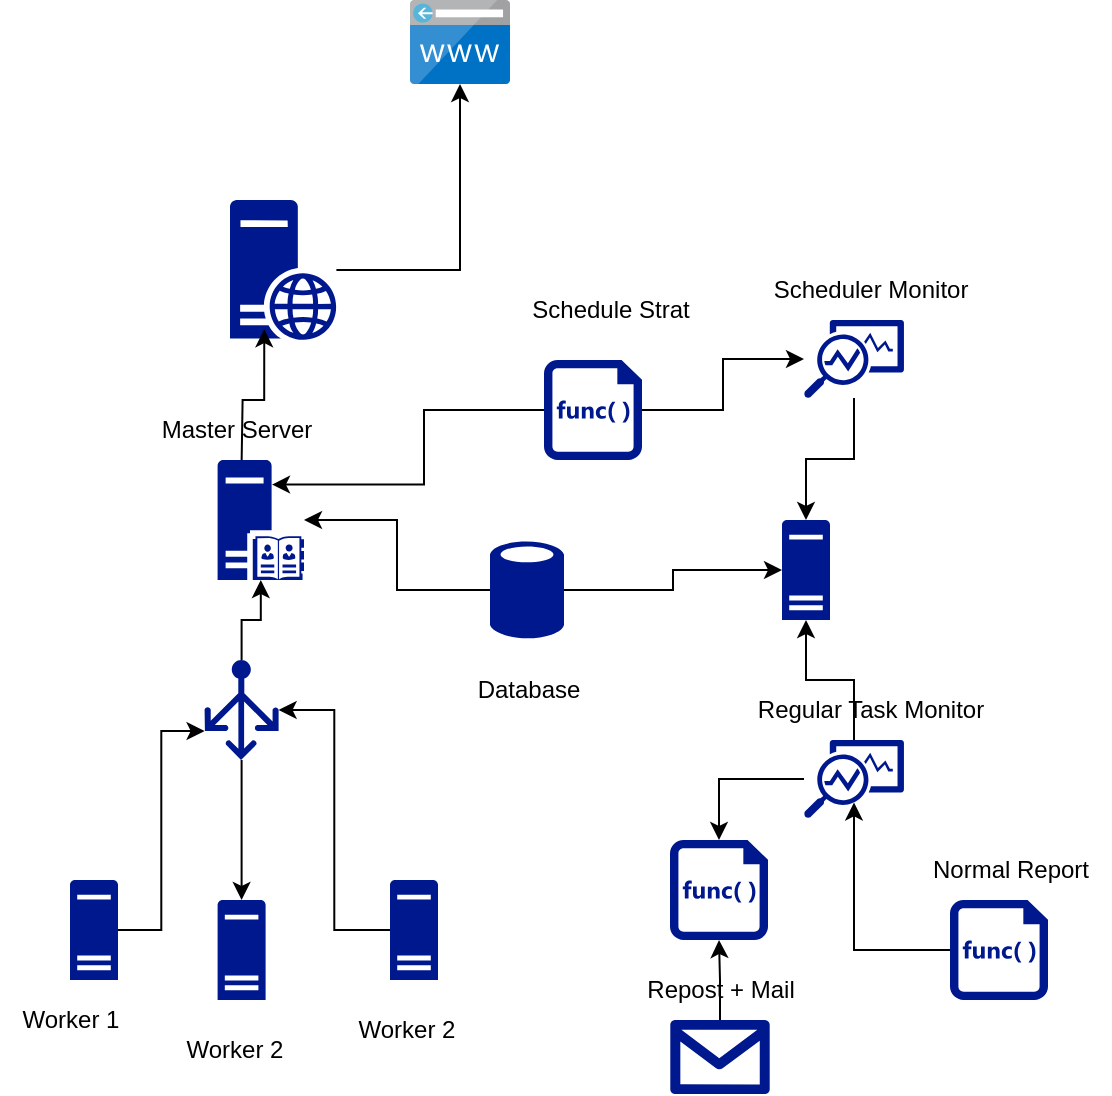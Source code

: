 <mxfile version="21.0.2" type="github">
  <diagram id="C5RBs43oDa-KdzZeNtuy" name="Page-1">
    <mxGraphModel dx="1235" dy="624" grid="1" gridSize="10" guides="1" tooltips="1" connect="1" arrows="1" fold="1" page="1" pageScale="1" pageWidth="827" pageHeight="1169" math="0" shadow="0">
      <root>
        <mxCell id="WIyWlLk6GJQsqaUBKTNV-0" />
        <mxCell id="WIyWlLk6GJQsqaUBKTNV-1" parent="WIyWlLk6GJQsqaUBKTNV-0" />
        <mxCell id="fvx6dLy6SewAjXvXXurK-10" value="" style="sketch=0;aspect=fixed;html=1;points=[];align=center;image;fontSize=12;image=img/lib/mscae/CustomDomain.svg;" parent="WIyWlLk6GJQsqaUBKTNV-1" vertex="1">
          <mxGeometry x="290" y="30" width="50" height="42" as="geometry" />
        </mxCell>
        <mxCell id="fvx6dLy6SewAjXvXXurK-12" value="" style="edgeStyle=orthogonalEdgeStyle;rounded=0;orthogonalLoop=1;jettySize=auto;html=1;" parent="WIyWlLk6GJQsqaUBKTNV-1" source="fvx6dLy6SewAjXvXXurK-11" target="fvx6dLy6SewAjXvXXurK-10" edge="1">
          <mxGeometry relative="1" as="geometry" />
        </mxCell>
        <mxCell id="fvx6dLy6SewAjXvXXurK-11" value="" style="sketch=0;aspect=fixed;pointerEvents=1;shadow=0;dashed=0;html=1;strokeColor=none;labelPosition=center;verticalLabelPosition=bottom;verticalAlign=top;align=center;fillColor=#00188D;shape=mxgraph.mscae.enterprise.web_server" parent="WIyWlLk6GJQsqaUBKTNV-1" vertex="1">
          <mxGeometry x="200" y="130" width="53.2" height="70" as="geometry" />
        </mxCell>
        <mxCell id="w6CHXhT9HiQhKclIbUB8-1" style="edgeStyle=orthogonalEdgeStyle;rounded=0;orthogonalLoop=1;jettySize=auto;html=1;entryX=0;entryY=0.71;entryDx=0;entryDy=0;entryPerimeter=0;" edge="1" parent="WIyWlLk6GJQsqaUBKTNV-1" source="fvx6dLy6SewAjXvXXurK-18" target="fvx6dLy6SewAjXvXXurK-35">
          <mxGeometry relative="1" as="geometry">
            <mxPoint x="140" y="390" as="targetPoint" />
          </mxGeometry>
        </mxCell>
        <mxCell id="fvx6dLy6SewAjXvXXurK-18" value="" style="sketch=0;aspect=fixed;pointerEvents=1;shadow=0;dashed=0;html=1;strokeColor=none;labelPosition=center;verticalLabelPosition=bottom;verticalAlign=top;align=center;fillColor=#00188D;shape=mxgraph.mscae.enterprise.server_generic" parent="WIyWlLk6GJQsqaUBKTNV-1" vertex="1">
          <mxGeometry x="120" y="470" width="24" height="50" as="geometry" />
        </mxCell>
        <mxCell id="fvx6dLy6SewAjXvXXurK-19" value="" style="sketch=0;aspect=fixed;pointerEvents=1;shadow=0;dashed=0;html=1;strokeColor=none;labelPosition=center;verticalLabelPosition=bottom;verticalAlign=top;align=center;fillColor=#00188D;shape=mxgraph.mscae.enterprise.server_generic" parent="WIyWlLk6GJQsqaUBKTNV-1" vertex="1">
          <mxGeometry x="193.8" y="480" width="24" height="50" as="geometry" />
        </mxCell>
        <mxCell id="fvx6dLy6SewAjXvXXurK-37" style="edgeStyle=orthogonalEdgeStyle;rounded=0;orthogonalLoop=1;jettySize=auto;html=1;entryX=1;entryY=0.5;entryDx=0;entryDy=0;entryPerimeter=0;" parent="WIyWlLk6GJQsqaUBKTNV-1" source="fvx6dLy6SewAjXvXXurK-29" target="fvx6dLy6SewAjXvXXurK-35" edge="1">
          <mxGeometry relative="1" as="geometry" />
        </mxCell>
        <mxCell id="fvx6dLy6SewAjXvXXurK-29" value="" style="sketch=0;aspect=fixed;pointerEvents=1;shadow=0;dashed=0;html=1;strokeColor=none;labelPosition=center;verticalLabelPosition=bottom;verticalAlign=top;align=center;fillColor=#00188D;shape=mxgraph.mscae.enterprise.server_generic" parent="WIyWlLk6GJQsqaUBKTNV-1" vertex="1">
          <mxGeometry x="280" y="470" width="24" height="50" as="geometry" />
        </mxCell>
        <mxCell id="fvx6dLy6SewAjXvXXurK-36" value="" style="edgeStyle=orthogonalEdgeStyle;rounded=0;orthogonalLoop=1;jettySize=auto;html=1;" parent="WIyWlLk6GJQsqaUBKTNV-1" source="fvx6dLy6SewAjXvXXurK-35" target="fvx6dLy6SewAjXvXXurK-19" edge="1">
          <mxGeometry relative="1" as="geometry" />
        </mxCell>
        <mxCell id="fvx6dLy6SewAjXvXXurK-79" value="" style="edgeStyle=orthogonalEdgeStyle;rounded=0;orthogonalLoop=1;jettySize=auto;html=1;" parent="WIyWlLk6GJQsqaUBKTNV-1" source="fvx6dLy6SewAjXvXXurK-35" target="fvx6dLy6SewAjXvXXurK-78" edge="1">
          <mxGeometry relative="1" as="geometry" />
        </mxCell>
        <mxCell id="fvx6dLy6SewAjXvXXurK-35" value="" style="sketch=0;aspect=fixed;pointerEvents=1;shadow=0;dashed=0;html=1;strokeColor=none;labelPosition=center;verticalLabelPosition=bottom;verticalAlign=top;align=center;fillColor=#00188D;shape=mxgraph.azure.load_balancer_generic" parent="WIyWlLk6GJQsqaUBKTNV-1" vertex="1">
          <mxGeometry x="187.3" y="360" width="37" height="50" as="geometry" />
        </mxCell>
        <mxCell id="fvx6dLy6SewAjXvXXurK-43" style="edgeStyle=orthogonalEdgeStyle;rounded=0;orthogonalLoop=1;jettySize=auto;html=1;entryX=0.322;entryY=0.923;entryDx=0;entryDy=0;entryPerimeter=0;" parent="WIyWlLk6GJQsqaUBKTNV-1" target="fvx6dLy6SewAjXvXXurK-11" edge="1">
          <mxGeometry relative="1" as="geometry">
            <mxPoint x="205.824" y="260" as="sourcePoint" />
          </mxGeometry>
        </mxCell>
        <mxCell id="fvx6dLy6SewAjXvXXurK-62" style="edgeStyle=orthogonalEdgeStyle;rounded=0;orthogonalLoop=1;jettySize=auto;html=1;entryX=0;entryY=0.5;entryDx=0;entryDy=0;entryPerimeter=0;" parent="WIyWlLk6GJQsqaUBKTNV-1" source="fvx6dLy6SewAjXvXXurK-41" target="fvx6dLy6SewAjXvXXurK-46" edge="1">
          <mxGeometry relative="1" as="geometry" />
        </mxCell>
        <mxCell id="fvx6dLy6SewAjXvXXurK-81" style="edgeStyle=orthogonalEdgeStyle;rounded=0;orthogonalLoop=1;jettySize=auto;html=1;" parent="WIyWlLk6GJQsqaUBKTNV-1" source="fvx6dLy6SewAjXvXXurK-41" target="fvx6dLy6SewAjXvXXurK-78" edge="1">
          <mxGeometry relative="1" as="geometry" />
        </mxCell>
        <mxCell id="fvx6dLy6SewAjXvXXurK-41" value="" style="sketch=0;aspect=fixed;pointerEvents=1;shadow=0;dashed=0;html=1;strokeColor=none;labelPosition=center;verticalLabelPosition=bottom;verticalAlign=top;align=center;fillColor=#00188D;shape=mxgraph.mscae.enterprise.database_generic" parent="WIyWlLk6GJQsqaUBKTNV-1" vertex="1">
          <mxGeometry x="330" y="300" width="37" height="50" as="geometry" />
        </mxCell>
        <mxCell id="fvx6dLy6SewAjXvXXurK-46" value="" style="sketch=0;aspect=fixed;pointerEvents=1;shadow=0;dashed=0;html=1;strokeColor=none;labelPosition=center;verticalLabelPosition=bottom;verticalAlign=top;align=center;fillColor=#00188D;shape=mxgraph.mscae.enterprise.server_generic" parent="WIyWlLk6GJQsqaUBKTNV-1" vertex="1">
          <mxGeometry x="476" y="290" width="24" height="50" as="geometry" />
        </mxCell>
        <mxCell id="fvx6dLy6SewAjXvXXurK-50" value="" style="sketch=0;aspect=fixed;pointerEvents=1;shadow=0;dashed=0;html=1;strokeColor=none;labelPosition=center;verticalLabelPosition=bottom;verticalAlign=top;align=center;fillColor=#00188D;shape=mxgraph.mscae.enterprise.code_file" parent="WIyWlLk6GJQsqaUBKTNV-1" vertex="1">
          <mxGeometry x="420" y="450" width="49" height="50" as="geometry" />
        </mxCell>
        <mxCell id="fvx6dLy6SewAjXvXXurK-72" style="edgeStyle=orthogonalEdgeStyle;rounded=0;orthogonalLoop=1;jettySize=auto;html=1;entryX=0.5;entryY=1;entryDx=0;entryDy=0;entryPerimeter=0;" parent="WIyWlLk6GJQsqaUBKTNV-1" source="fvx6dLy6SewAjXvXXurK-60" target="fvx6dLy6SewAjXvXXurK-50" edge="1">
          <mxGeometry relative="1" as="geometry" />
        </mxCell>
        <mxCell id="fvx6dLy6SewAjXvXXurK-60" value="" style="sketch=0;aspect=fixed;pointerEvents=1;shadow=0;dashed=0;html=1;strokeColor=none;labelPosition=center;verticalLabelPosition=bottom;verticalAlign=top;align=center;fillColor=#00188D;shape=mxgraph.azure.message2;" parent="WIyWlLk6GJQsqaUBKTNV-1" vertex="1">
          <mxGeometry x="420" y="540" width="50" height="37" as="geometry" />
        </mxCell>
        <mxCell id="fvx6dLy6SewAjXvXXurK-64" style="edgeStyle=orthogonalEdgeStyle;rounded=0;orthogonalLoop=1;jettySize=auto;html=1;entryX=0.5;entryY=1;entryDx=0;entryDy=0;entryPerimeter=0;" parent="WIyWlLk6GJQsqaUBKTNV-1" source="fvx6dLy6SewAjXvXXurK-63" target="fvx6dLy6SewAjXvXXurK-46" edge="1">
          <mxGeometry relative="1" as="geometry" />
        </mxCell>
        <mxCell id="fvx6dLy6SewAjXvXXurK-65" style="edgeStyle=orthogonalEdgeStyle;rounded=0;orthogonalLoop=1;jettySize=auto;html=1;entryX=0.5;entryY=0;entryDx=0;entryDy=0;entryPerimeter=0;" parent="WIyWlLk6GJQsqaUBKTNV-1" source="fvx6dLy6SewAjXvXXurK-63" target="fvx6dLy6SewAjXvXXurK-50" edge="1">
          <mxGeometry relative="1" as="geometry" />
        </mxCell>
        <mxCell id="fvx6dLy6SewAjXvXXurK-63" value="" style="sketch=0;aspect=fixed;pointerEvents=1;shadow=0;dashed=0;html=1;strokeColor=none;labelPosition=center;verticalLabelPosition=bottom;verticalAlign=top;align=center;fillColor=#00188D;shape=mxgraph.mscae.enterprise.monitor_running_apps" parent="WIyWlLk6GJQsqaUBKTNV-1" vertex="1">
          <mxGeometry x="487" y="400" width="50" height="39" as="geometry" />
        </mxCell>
        <mxCell id="fvx6dLy6SewAjXvXXurK-70" style="edgeStyle=orthogonalEdgeStyle;rounded=0;orthogonalLoop=1;jettySize=auto;html=1;entryX=0.5;entryY=0.8;entryDx=0;entryDy=0;entryPerimeter=0;" parent="WIyWlLk6GJQsqaUBKTNV-1" source="fvx6dLy6SewAjXvXXurK-69" target="fvx6dLy6SewAjXvXXurK-63" edge="1">
          <mxGeometry relative="1" as="geometry" />
        </mxCell>
        <mxCell id="fvx6dLy6SewAjXvXXurK-69" value="" style="sketch=0;aspect=fixed;pointerEvents=1;shadow=0;dashed=0;html=1;strokeColor=none;labelPosition=center;verticalLabelPosition=bottom;verticalAlign=top;align=center;fillColor=#00188D;shape=mxgraph.mscae.enterprise.code_file" parent="WIyWlLk6GJQsqaUBKTNV-1" vertex="1">
          <mxGeometry x="560" y="480" width="49" height="50" as="geometry" />
        </mxCell>
        <mxCell id="fvx6dLy6SewAjXvXXurK-74" value="" style="edgeStyle=orthogonalEdgeStyle;rounded=0;orthogonalLoop=1;jettySize=auto;html=1;" parent="WIyWlLk6GJQsqaUBKTNV-1" source="fvx6dLy6SewAjXvXXurK-73" target="fvx6dLy6SewAjXvXXurK-46" edge="1">
          <mxGeometry relative="1" as="geometry" />
        </mxCell>
        <mxCell id="fvx6dLy6SewAjXvXXurK-73" value="" style="sketch=0;aspect=fixed;pointerEvents=1;shadow=0;dashed=0;html=1;strokeColor=none;labelPosition=center;verticalLabelPosition=bottom;verticalAlign=top;align=center;fillColor=#00188D;shape=mxgraph.mscae.enterprise.monitor_running_apps" parent="WIyWlLk6GJQsqaUBKTNV-1" vertex="1">
          <mxGeometry x="487" y="190" width="50" height="39" as="geometry" />
        </mxCell>
        <mxCell id="fvx6dLy6SewAjXvXXurK-76" value="" style="edgeStyle=orthogonalEdgeStyle;rounded=0;orthogonalLoop=1;jettySize=auto;html=1;" parent="WIyWlLk6GJQsqaUBKTNV-1" source="fvx6dLy6SewAjXvXXurK-75" target="fvx6dLy6SewAjXvXXurK-73" edge="1">
          <mxGeometry relative="1" as="geometry" />
        </mxCell>
        <mxCell id="fvx6dLy6SewAjXvXXurK-82" style="edgeStyle=orthogonalEdgeStyle;rounded=0;orthogonalLoop=1;jettySize=auto;html=1;entryX=0.63;entryY=0.205;entryDx=0;entryDy=0;entryPerimeter=0;" parent="WIyWlLk6GJQsqaUBKTNV-1" source="fvx6dLy6SewAjXvXXurK-75" target="fvx6dLy6SewAjXvXXurK-78" edge="1">
          <mxGeometry relative="1" as="geometry" />
        </mxCell>
        <mxCell id="fvx6dLy6SewAjXvXXurK-75" value="" style="sketch=0;aspect=fixed;pointerEvents=1;shadow=0;dashed=0;html=1;strokeColor=none;labelPosition=center;verticalLabelPosition=bottom;verticalAlign=top;align=center;fillColor=#00188D;shape=mxgraph.mscae.enterprise.code_file" parent="WIyWlLk6GJQsqaUBKTNV-1" vertex="1">
          <mxGeometry x="357" y="210" width="49" height="50" as="geometry" />
        </mxCell>
        <mxCell id="fvx6dLy6SewAjXvXXurK-78" value="" style="sketch=0;aspect=fixed;pointerEvents=1;shadow=0;dashed=0;html=1;strokeColor=none;labelPosition=center;verticalLabelPosition=bottom;verticalAlign=top;align=center;fillColor=#00188D;shape=mxgraph.mscae.enterprise.server_directory" parent="WIyWlLk6GJQsqaUBKTNV-1" vertex="1">
          <mxGeometry x="193.8" y="260" width="43.2" height="60" as="geometry" />
        </mxCell>
        <mxCell id="w6CHXhT9HiQhKclIbUB8-0" value="Scheduler Monitor" style="text;html=1;align=center;verticalAlign=middle;resizable=0;points=[];autosize=1;strokeColor=none;fillColor=none;" vertex="1" parent="WIyWlLk6GJQsqaUBKTNV-1">
          <mxGeometry x="460" y="160" width="120" height="30" as="geometry" />
        </mxCell>
        <mxCell id="w6CHXhT9HiQhKclIbUB8-3" value="Regular Task Monitor" style="text;html=1;align=center;verticalAlign=middle;resizable=0;points=[];autosize=1;strokeColor=none;fillColor=none;" vertex="1" parent="WIyWlLk6GJQsqaUBKTNV-1">
          <mxGeometry x="450" y="370" width="140" height="30" as="geometry" />
        </mxCell>
        <mxCell id="w6CHXhT9HiQhKclIbUB8-4" value="Master Server" style="text;html=1;align=center;verticalAlign=middle;resizable=0;points=[];autosize=1;strokeColor=none;fillColor=none;" vertex="1" parent="WIyWlLk6GJQsqaUBKTNV-1">
          <mxGeometry x="153.2" y="230" width="100" height="30" as="geometry" />
        </mxCell>
        <mxCell id="w6CHXhT9HiQhKclIbUB8-5" value="Schedule Strat" style="text;html=1;align=center;verticalAlign=middle;resizable=0;points=[];autosize=1;strokeColor=none;fillColor=none;" vertex="1" parent="WIyWlLk6GJQsqaUBKTNV-1">
          <mxGeometry x="340" y="170" width="100" height="30" as="geometry" />
        </mxCell>
        <mxCell id="w6CHXhT9HiQhKclIbUB8-6" value="Normal Report" style="text;html=1;align=center;verticalAlign=middle;resizable=0;points=[];autosize=1;strokeColor=none;fillColor=none;" vertex="1" parent="WIyWlLk6GJQsqaUBKTNV-1">
          <mxGeometry x="540" y="450" width="100" height="30" as="geometry" />
        </mxCell>
        <mxCell id="w6CHXhT9HiQhKclIbUB8-7" value="Repost + Mail" style="text;html=1;align=center;verticalAlign=middle;resizable=0;points=[];autosize=1;strokeColor=none;fillColor=none;" vertex="1" parent="WIyWlLk6GJQsqaUBKTNV-1">
          <mxGeometry x="395" y="510" width="100" height="30" as="geometry" />
        </mxCell>
        <mxCell id="w6CHXhT9HiQhKclIbUB8-8" value="Database" style="text;html=1;align=center;verticalAlign=middle;resizable=0;points=[];autosize=1;strokeColor=none;fillColor=none;" vertex="1" parent="WIyWlLk6GJQsqaUBKTNV-1">
          <mxGeometry x="313.5" y="360" width="70" height="30" as="geometry" />
        </mxCell>
        <mxCell id="w6CHXhT9HiQhKclIbUB8-9" value="Worker 1" style="text;html=1;align=center;verticalAlign=middle;resizable=0;points=[];autosize=1;strokeColor=none;fillColor=none;" vertex="1" parent="WIyWlLk6GJQsqaUBKTNV-1">
          <mxGeometry x="85" y="525" width="70" height="30" as="geometry" />
        </mxCell>
        <mxCell id="w6CHXhT9HiQhKclIbUB8-10" value="Worker 2" style="text;html=1;align=center;verticalAlign=middle;resizable=0;points=[];autosize=1;strokeColor=none;fillColor=none;" vertex="1" parent="WIyWlLk6GJQsqaUBKTNV-1">
          <mxGeometry x="167" y="540" width="70" height="30" as="geometry" />
        </mxCell>
        <mxCell id="w6CHXhT9HiQhKclIbUB8-11" value="Worker 2" style="text;html=1;align=center;verticalAlign=middle;resizable=0;points=[];autosize=1;strokeColor=none;fillColor=none;" vertex="1" parent="WIyWlLk6GJQsqaUBKTNV-1">
          <mxGeometry x="253.2" y="530" width="70" height="30" as="geometry" />
        </mxCell>
      </root>
    </mxGraphModel>
  </diagram>
</mxfile>
